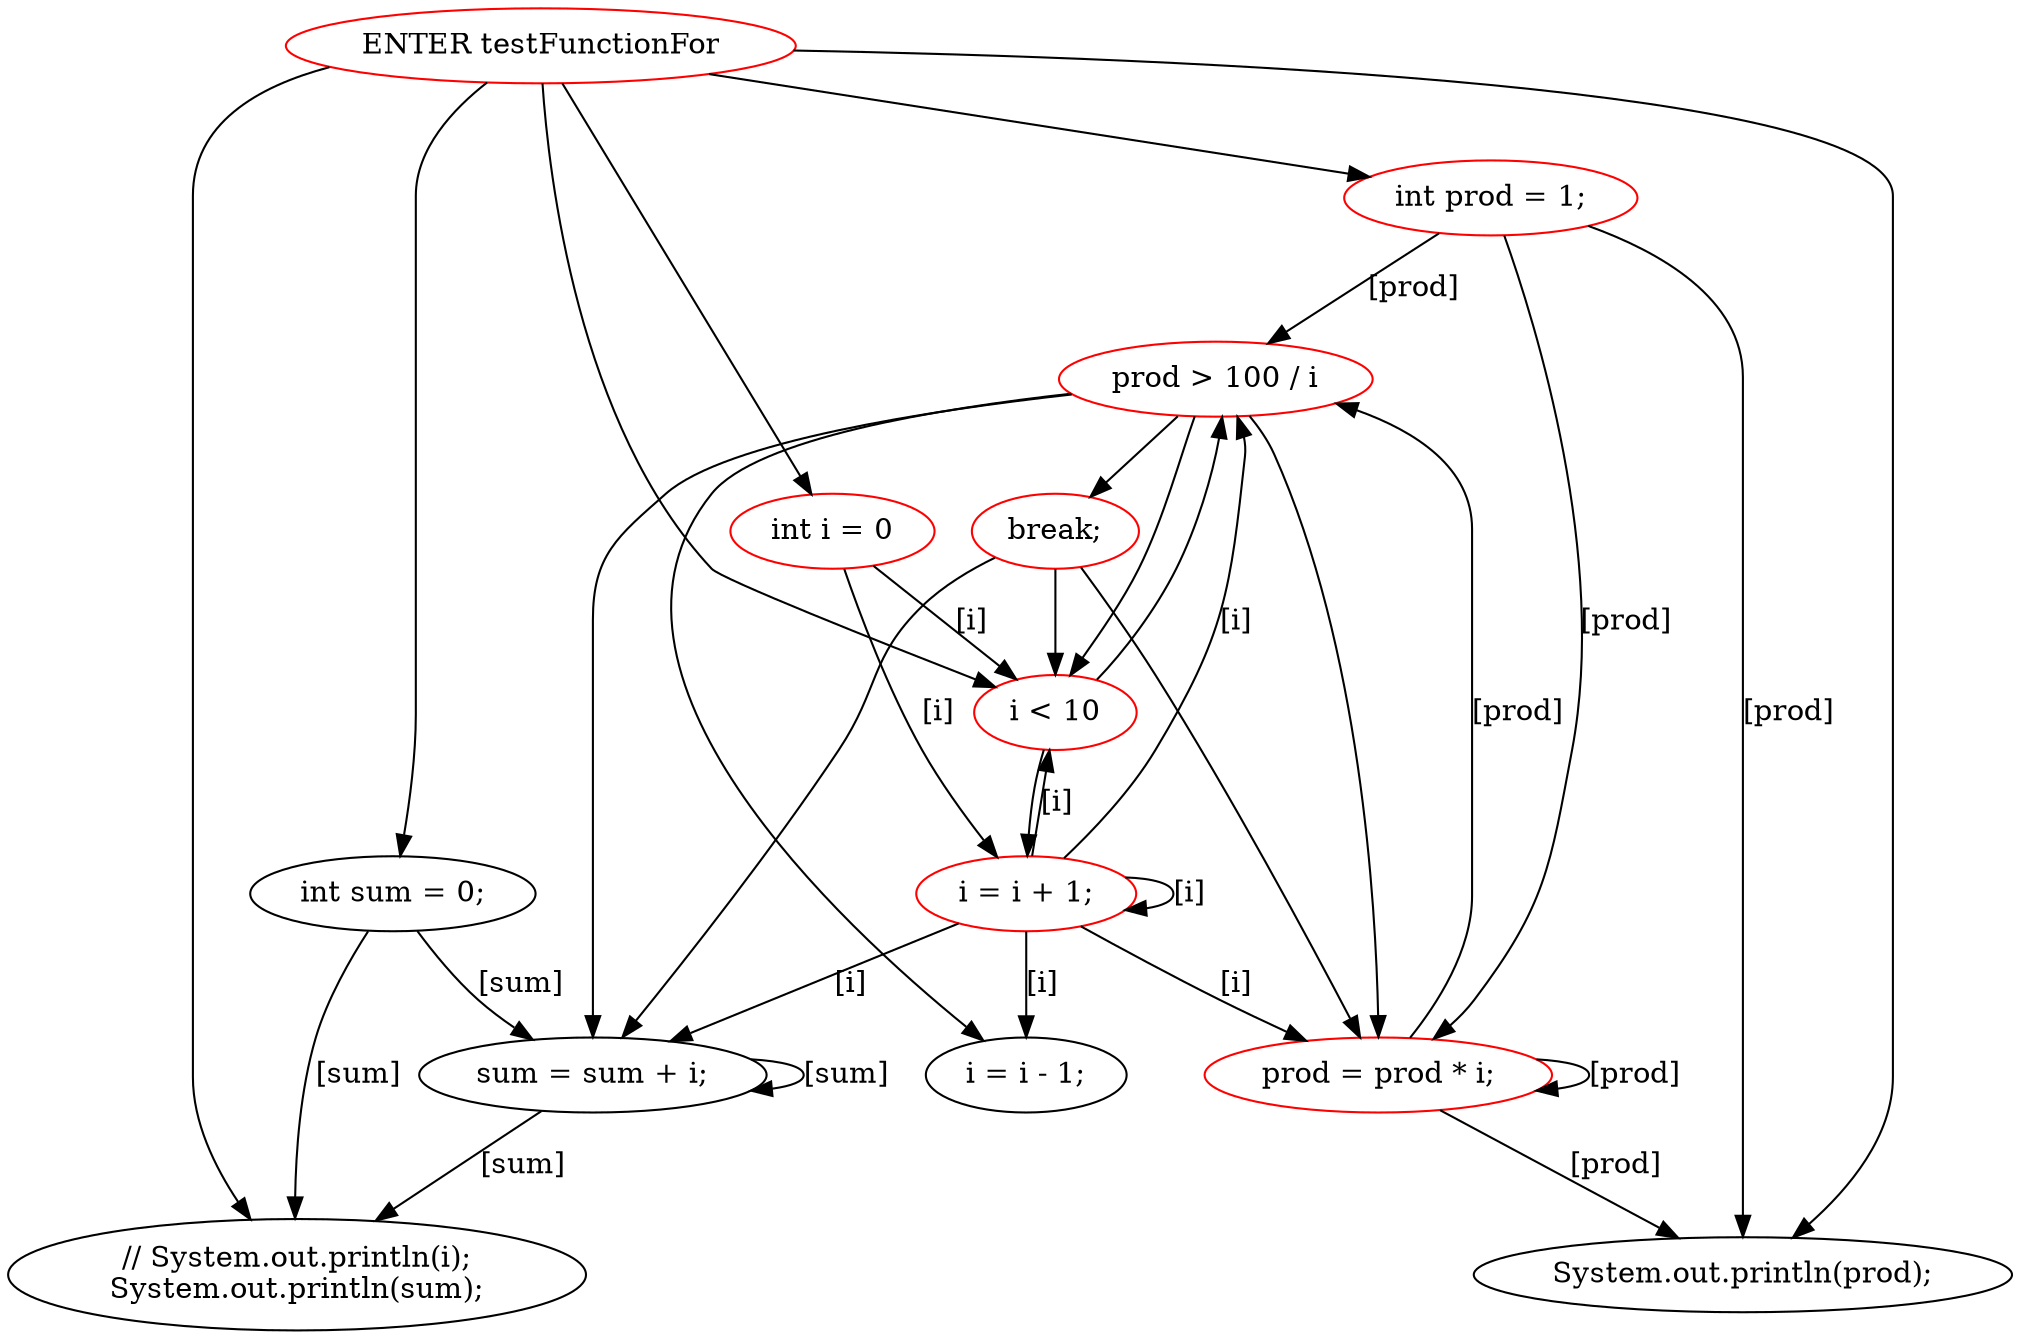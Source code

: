 strict digraph G {
  0 [ color="red" label="ENTER testFunctionFor" ];
  2 [ label="int sum = 0;" ];
  3 [ color="red" label="int prod = 1;" ];
  4 [ color="red" label="int i = 0" ];
  5 [ color="red" label="i < 10" ];
  6 [ color="red" label="i = i + 1;" ];
  7 [ color="red" label="prod > 100 / i" ];
  8 [ label="i = i - 1;" ];
  9 [ color="red" label="break;" ];
  10 [ label="sum = sum + i;" ];
  11 [ color="red" label="prod = prod * i;" ];
  12 [ label="// System.out.println(i);
System.out.println(sum);" ];
  13 [ label="System.out.println(prod);" ];
  0 -> 2 [ ];
  0 -> 3 [ ];
  0 -> 4 [ ];
  0 -> 5 [ ];
  0 -> 12 [ ];
  0 -> 13 [ ];
  5 -> 6 [ ];
  5 -> 7 [ ];
  7 -> 8 [ ];
  7 -> 9 [ ];
  9 -> 10 [ ];
  9 -> 11 [ ];
  9 -> 5 [ ];
  7 -> 10 [ ];
  7 -> 11 [ ];
  7 -> 5 [ ];
  4 -> 5 [ label="[i]" ];
  6 -> 5 [ label="[i]" ];
  4 -> 6 [ label="[i]" ];
  6 -> 6 [ label="[i]" ];
  6 -> 7 [ label="[i]" ];
  3 -> 7 [ label="[prod]" ];
  11 -> 7 [ label="[prod]" ];
  6 -> 8 [ label="[i]" ];
  6 -> 10 [ label="[i]" ];
  2 -> 10 [ label="[sum]" ];
  10 -> 10 [ label="[sum]" ];
  6 -> 11 [ label="[i]" ];
  3 -> 11 [ label="[prod]" ];
  11 -> 11 [ label="[prod]" ];
  2 -> 12 [ label="[sum]" ];
  10 -> 12 [ label="[sum]" ];
  3 -> 13 [ label="[prod]" ];
  11 -> 13 [ label="[prod]" ];
}
